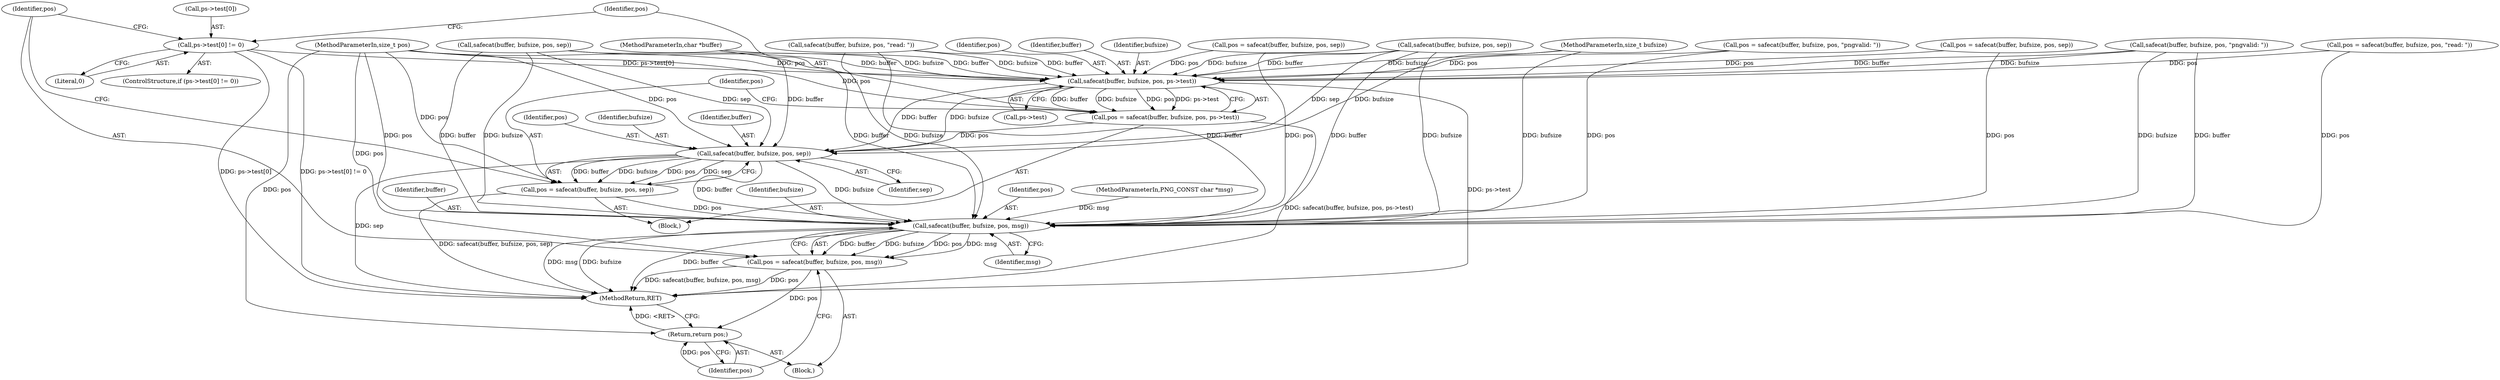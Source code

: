 digraph "0_Android_9d4853418ab2f754c2b63e091c29c5529b8b86ca_140@array" {
"1000199" [label="(Call,ps->test[0] != 0)"];
"1000209" [label="(Call,safecat(buffer, bufsize, pos, ps->test))"];
"1000207" [label="(Call,pos = safecat(buffer, bufsize, pos, ps->test))"];
"1000218" [label="(Call,safecat(buffer, bufsize, pos, sep))"];
"1000216" [label="(Call,pos = safecat(buffer, bufsize, pos, sep))"];
"1000225" [label="(Call,safecat(buffer, bufsize, pos, msg))"];
"1000223" [label="(Call,pos = safecat(buffer, bufsize, pos, msg))"];
"1000230" [label="(Return,return pos;)"];
"1000110" [label="(Block,)"];
"1000199" [label="(Call,ps->test[0] != 0)"];
"1000208" [label="(Identifier,pos)"];
"1000182" [label="(Call,pos = safecat(buffer, bufsize, pos, sep))"];
"1000212" [label="(Identifier,pos)"];
"1000220" [label="(Identifier,bufsize)"];
"1000227" [label="(Identifier,bufsize)"];
"1000223" [label="(Call,pos = safecat(buffer, bufsize, pos, msg))"];
"1000210" [label="(Identifier,buffer)"];
"1000107" [label="(MethodParameterIn,size_t bufsize)"];
"1000232" [label="(MethodReturn,RET)"];
"1000224" [label="(Identifier,pos)"];
"1000207" [label="(Call,pos = safecat(buffer, bufsize, pos, ps->test))"];
"1000106" [label="(MethodParameterIn,char *buffer)"];
"1000184" [label="(Call,safecat(buffer, bufsize, pos, sep))"];
"1000147" [label="(Call,pos = safecat(buffer, bufsize, pos, sep))"];
"1000124" [label="(Call,safecat(buffer, bufsize, pos, \"read: \"))"];
"1000225" [label="(Call,safecat(buffer, bufsize, pos, msg))"];
"1000213" [label="(Call,ps->test)"];
"1000218" [label="(Call,safecat(buffer, bufsize, pos, sep))"];
"1000228" [label="(Identifier,pos)"];
"1000122" [label="(Call,pos = safecat(buffer, bufsize, pos, \"read: \"))"];
"1000216" [label="(Call,pos = safecat(buffer, bufsize, pos, sep))"];
"1000109" [label="(MethodParameterIn,PNG_CONST char *msg)"];
"1000191" [label="(Call,pos = safecat(buffer, bufsize, pos, \"pngvalid: \"))"];
"1000219" [label="(Identifier,buffer)"];
"1000222" [label="(Identifier,sep)"];
"1000231" [label="(Identifier,pos)"];
"1000211" [label="(Identifier,bufsize)"];
"1000193" [label="(Call,safecat(buffer, bufsize, pos, \"pngvalid: \"))"];
"1000149" [label="(Call,safecat(buffer, bufsize, pos, sep))"];
"1000217" [label="(Identifier,pos)"];
"1000230" [label="(Return,return pos;)"];
"1000221" [label="(Identifier,pos)"];
"1000226" [label="(Identifier,buffer)"];
"1000200" [label="(Call,ps->test[0])"];
"1000205" [label="(Literal,0)"];
"1000108" [label="(MethodParameterIn,size_t pos)"];
"1000229" [label="(Identifier,msg)"];
"1000206" [label="(Block,)"];
"1000198" [label="(ControlStructure,if (ps->test[0] != 0))"];
"1000209" [label="(Call,safecat(buffer, bufsize, pos, ps->test))"];
"1000199" -> "1000198"  [label="AST: "];
"1000199" -> "1000205"  [label="CFG: "];
"1000200" -> "1000199"  [label="AST: "];
"1000205" -> "1000199"  [label="AST: "];
"1000208" -> "1000199"  [label="CFG: "];
"1000224" -> "1000199"  [label="CFG: "];
"1000199" -> "1000232"  [label="DDG: ps->test[0] != 0"];
"1000199" -> "1000232"  [label="DDG: ps->test[0]"];
"1000199" -> "1000209"  [label="DDG: ps->test[0]"];
"1000209" -> "1000207"  [label="AST: "];
"1000209" -> "1000213"  [label="CFG: "];
"1000210" -> "1000209"  [label="AST: "];
"1000211" -> "1000209"  [label="AST: "];
"1000212" -> "1000209"  [label="AST: "];
"1000213" -> "1000209"  [label="AST: "];
"1000207" -> "1000209"  [label="CFG: "];
"1000209" -> "1000232"  [label="DDG: ps->test"];
"1000209" -> "1000207"  [label="DDG: buffer"];
"1000209" -> "1000207"  [label="DDG: bufsize"];
"1000209" -> "1000207"  [label="DDG: pos"];
"1000209" -> "1000207"  [label="DDG: ps->test"];
"1000184" -> "1000209"  [label="DDG: buffer"];
"1000184" -> "1000209"  [label="DDG: bufsize"];
"1000149" -> "1000209"  [label="DDG: buffer"];
"1000149" -> "1000209"  [label="DDG: bufsize"];
"1000124" -> "1000209"  [label="DDG: buffer"];
"1000124" -> "1000209"  [label="DDG: bufsize"];
"1000193" -> "1000209"  [label="DDG: buffer"];
"1000193" -> "1000209"  [label="DDG: bufsize"];
"1000106" -> "1000209"  [label="DDG: buffer"];
"1000107" -> "1000209"  [label="DDG: bufsize"];
"1000122" -> "1000209"  [label="DDG: pos"];
"1000147" -> "1000209"  [label="DDG: pos"];
"1000182" -> "1000209"  [label="DDG: pos"];
"1000191" -> "1000209"  [label="DDG: pos"];
"1000108" -> "1000209"  [label="DDG: pos"];
"1000209" -> "1000218"  [label="DDG: buffer"];
"1000209" -> "1000218"  [label="DDG: bufsize"];
"1000207" -> "1000206"  [label="AST: "];
"1000208" -> "1000207"  [label="AST: "];
"1000217" -> "1000207"  [label="CFG: "];
"1000207" -> "1000232"  [label="DDG: safecat(buffer, bufsize, pos, ps->test)"];
"1000108" -> "1000207"  [label="DDG: pos"];
"1000207" -> "1000218"  [label="DDG: pos"];
"1000218" -> "1000216"  [label="AST: "];
"1000218" -> "1000222"  [label="CFG: "];
"1000219" -> "1000218"  [label="AST: "];
"1000220" -> "1000218"  [label="AST: "];
"1000221" -> "1000218"  [label="AST: "];
"1000222" -> "1000218"  [label="AST: "];
"1000216" -> "1000218"  [label="CFG: "];
"1000218" -> "1000232"  [label="DDG: sep"];
"1000218" -> "1000216"  [label="DDG: buffer"];
"1000218" -> "1000216"  [label="DDG: bufsize"];
"1000218" -> "1000216"  [label="DDG: pos"];
"1000218" -> "1000216"  [label="DDG: sep"];
"1000106" -> "1000218"  [label="DDG: buffer"];
"1000107" -> "1000218"  [label="DDG: bufsize"];
"1000108" -> "1000218"  [label="DDG: pos"];
"1000184" -> "1000218"  [label="DDG: sep"];
"1000149" -> "1000218"  [label="DDG: sep"];
"1000218" -> "1000225"  [label="DDG: buffer"];
"1000218" -> "1000225"  [label="DDG: bufsize"];
"1000216" -> "1000206"  [label="AST: "];
"1000217" -> "1000216"  [label="AST: "];
"1000224" -> "1000216"  [label="CFG: "];
"1000216" -> "1000232"  [label="DDG: safecat(buffer, bufsize, pos, sep)"];
"1000108" -> "1000216"  [label="DDG: pos"];
"1000216" -> "1000225"  [label="DDG: pos"];
"1000225" -> "1000223"  [label="AST: "];
"1000225" -> "1000229"  [label="CFG: "];
"1000226" -> "1000225"  [label="AST: "];
"1000227" -> "1000225"  [label="AST: "];
"1000228" -> "1000225"  [label="AST: "];
"1000229" -> "1000225"  [label="AST: "];
"1000223" -> "1000225"  [label="CFG: "];
"1000225" -> "1000232"  [label="DDG: bufsize"];
"1000225" -> "1000232"  [label="DDG: buffer"];
"1000225" -> "1000232"  [label="DDG: msg"];
"1000225" -> "1000223"  [label="DDG: buffer"];
"1000225" -> "1000223"  [label="DDG: bufsize"];
"1000225" -> "1000223"  [label="DDG: pos"];
"1000225" -> "1000223"  [label="DDG: msg"];
"1000184" -> "1000225"  [label="DDG: buffer"];
"1000184" -> "1000225"  [label="DDG: bufsize"];
"1000149" -> "1000225"  [label="DDG: buffer"];
"1000149" -> "1000225"  [label="DDG: bufsize"];
"1000124" -> "1000225"  [label="DDG: buffer"];
"1000124" -> "1000225"  [label="DDG: bufsize"];
"1000193" -> "1000225"  [label="DDG: buffer"];
"1000193" -> "1000225"  [label="DDG: bufsize"];
"1000106" -> "1000225"  [label="DDG: buffer"];
"1000107" -> "1000225"  [label="DDG: bufsize"];
"1000122" -> "1000225"  [label="DDG: pos"];
"1000147" -> "1000225"  [label="DDG: pos"];
"1000182" -> "1000225"  [label="DDG: pos"];
"1000191" -> "1000225"  [label="DDG: pos"];
"1000108" -> "1000225"  [label="DDG: pos"];
"1000109" -> "1000225"  [label="DDG: msg"];
"1000223" -> "1000110"  [label="AST: "];
"1000224" -> "1000223"  [label="AST: "];
"1000231" -> "1000223"  [label="CFG: "];
"1000223" -> "1000232"  [label="DDG: safecat(buffer, bufsize, pos, msg)"];
"1000223" -> "1000232"  [label="DDG: pos"];
"1000108" -> "1000223"  [label="DDG: pos"];
"1000223" -> "1000230"  [label="DDG: pos"];
"1000230" -> "1000110"  [label="AST: "];
"1000230" -> "1000231"  [label="CFG: "];
"1000231" -> "1000230"  [label="AST: "];
"1000232" -> "1000230"  [label="CFG: "];
"1000230" -> "1000232"  [label="DDG: <RET>"];
"1000231" -> "1000230"  [label="DDG: pos"];
"1000108" -> "1000230"  [label="DDG: pos"];
}
